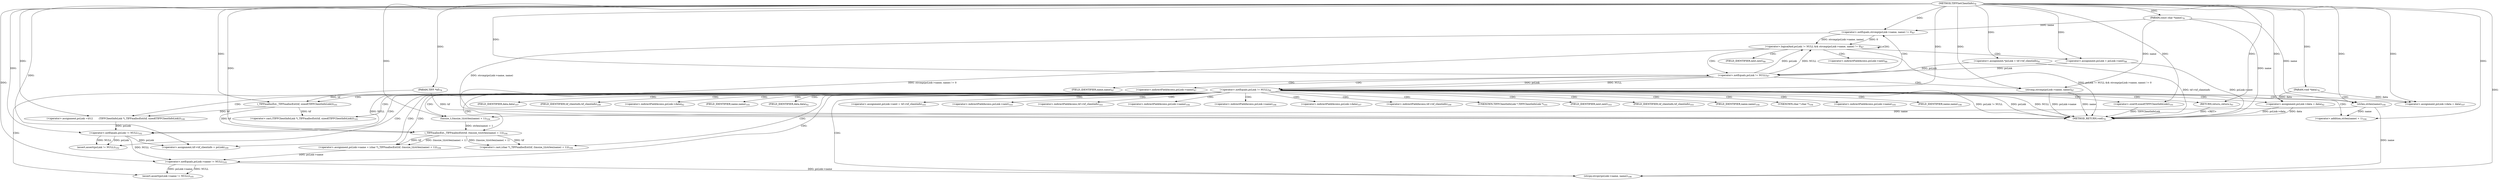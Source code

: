 digraph "TIFFSetClientInfo" {  
"11866" [label = <(METHOD,TIFFSetClientInfo)<SUB>78</SUB>> ]
"11958" [label = <(METHOD_RETURN,void)<SUB>78</SUB>> ]
"11867" [label = <(PARAM,TIFF *tif)<SUB>78</SUB>> ]
"11868" [label = <(PARAM,void *data)<SUB>78</SUB>> ]
"11869" [label = <(PARAM,const char *name)<SUB>78</SUB>> ]
"11872" [label = <(&lt;operator&gt;.assignment,*psLink = tif-&gt;tif_clientinfo)<SUB>81</SUB>> ]
"11905" [label = <(&lt;operator&gt;.assignment,psLink =\012        (TIFFClientInfoLink *)_TIFFmallocExt(tif, sizeof(TIFFClientInfoLink)))<SUB>100</SUB>> ]
"11913" [label = <(assert,assert(psLink != NULL))<SUB>102</SUB>> ]
"11917" [label = <(&lt;operator&gt;.assignment,psLink-&gt;next = tif-&gt;tif_clientinfo)<SUB>103</SUB>> ]
"11924" [label = <(&lt;operator&gt;.assignment,psLink-&gt;name = (char *)_TIFFmallocExt(tif, (tmsize_t)(strlen(name) + 1)))<SUB>104</SUB>> ]
"11937" [label = <(assert,assert(psLink-&gt;name != NULL))<SUB>105</SUB>> ]
"11943" [label = <(strcpy,strcpy(psLink-&gt;name, name))<SUB>106</SUB>> ]
"11948" [label = <(&lt;operator&gt;.assignment,psLink-&gt;data = data)<SUB>107</SUB>> ]
"11953" [label = <(&lt;operator&gt;.assignment,tif-&gt;tif_clientinfo = psLink)<SUB>109</SUB>> ]
"11878" [label = <(&lt;operator&gt;.logicalAnd,psLink != NULL &amp;&amp; strcmp(psLink-&gt;name, name) != 0)<SUB>87</SUB>> ]
"11889" [label = <(&lt;operator&gt;.assignment,psLink = psLink-&gt;next)<SUB>88</SUB>> ]
"11895" [label = <(&lt;operator&gt;.notEquals,psLink != NULL)<SUB>90</SUB>> ]
"11899" [label = <(&lt;operator&gt;.assignment,psLink-&gt;data = data)<SUB>92</SUB>> ]
"11904" [label = <(RETURN,return;,return;)<SUB>93</SUB>> ]
"11907" [label = <(&lt;operator&gt;.cast,(TIFFClientInfoLink *)_TIFFmallocExt(tif, sizeof(TIFFClientInfoLink)))<SUB>101</SUB>> ]
"11914" [label = <(&lt;operator&gt;.notEquals,psLink != NULL)<SUB>102</SUB>> ]
"11928" [label = <(&lt;operator&gt;.cast,(char *)_TIFFmallocExt(tif, (tmsize_t)(strlen(name) + 1)))<SUB>104</SUB>> ]
"11938" [label = <(&lt;operator&gt;.notEquals,psLink-&gt;name != NULL)<SUB>105</SUB>> ]
"11879" [label = <(&lt;operator&gt;.notEquals,psLink != NULL)<SUB>87</SUB>> ]
"11882" [label = <(&lt;operator&gt;.notEquals,strcmp(psLink-&gt;name, name) != 0)<SUB>87</SUB>> ]
"11909" [label = <(_TIFFmallocExt,_TIFFmallocExt(tif, sizeof(TIFFClientInfoLink)))<SUB>101</SUB>> ]
"11930" [label = <(_TIFFmallocExt,_TIFFmallocExt(tif, (tmsize_t)(strlen(name) + 1)))<SUB>104</SUB>> ]
"11883" [label = <(strcmp,strcmp(psLink-&gt;name, name))<SUB>87</SUB>> ]
"11911" [label = <(&lt;operator&gt;.sizeOf,sizeof(TIFFClientInfoLink))<SUB>101</SUB>> ]
"11932" [label = <(tmsize_t,(tmsize_t)(strlen(name) + 1))<SUB>104</SUB>> ]
"11933" [label = <(&lt;operator&gt;.addition,strlen(name) + 1)<SUB>104</SUB>> ]
"11934" [label = <(strlen,strlen(name))<SUB>104</SUB>> ]
"11918" [label = <(&lt;operator&gt;.indirectFieldAccess,psLink-&gt;next)<SUB>103</SUB>> ]
"11921" [label = <(&lt;operator&gt;.indirectFieldAccess,tif-&gt;tif_clientinfo)<SUB>103</SUB>> ]
"11925" [label = <(&lt;operator&gt;.indirectFieldAccess,psLink-&gt;name)<SUB>104</SUB>> ]
"11944" [label = <(&lt;operator&gt;.indirectFieldAccess,psLink-&gt;name)<SUB>106</SUB>> ]
"11949" [label = <(&lt;operator&gt;.indirectFieldAccess,psLink-&gt;data)<SUB>107</SUB>> ]
"11954" [label = <(&lt;operator&gt;.indirectFieldAccess,tif-&gt;tif_clientinfo)<SUB>109</SUB>> ]
"11891" [label = <(&lt;operator&gt;.indirectFieldAccess,psLink-&gt;next)<SUB>88</SUB>> ]
"11908" [label = <(UNKNOWN,TIFFClientInfoLink *,TIFFClientInfoLink *)<SUB>101</SUB>> ]
"11920" [label = <(FIELD_IDENTIFIER,next,next)<SUB>103</SUB>> ]
"11923" [label = <(FIELD_IDENTIFIER,tif_clientinfo,tif_clientinfo)<SUB>103</SUB>> ]
"11927" [label = <(FIELD_IDENTIFIER,name,name)<SUB>104</SUB>> ]
"11929" [label = <(UNKNOWN,char *,char *)<SUB>104</SUB>> ]
"11939" [label = <(&lt;operator&gt;.indirectFieldAccess,psLink-&gt;name)<SUB>105</SUB>> ]
"11946" [label = <(FIELD_IDENTIFIER,name,name)<SUB>106</SUB>> ]
"11951" [label = <(FIELD_IDENTIFIER,data,data)<SUB>107</SUB>> ]
"11956" [label = <(FIELD_IDENTIFIER,tif_clientinfo,tif_clientinfo)<SUB>109</SUB>> ]
"11893" [label = <(FIELD_IDENTIFIER,next,next)<SUB>88</SUB>> ]
"11900" [label = <(&lt;operator&gt;.indirectFieldAccess,psLink-&gt;data)<SUB>92</SUB>> ]
"11941" [label = <(FIELD_IDENTIFIER,name,name)<SUB>105</SUB>> ]
"11884" [label = <(&lt;operator&gt;.indirectFieldAccess,psLink-&gt;name)<SUB>87</SUB>> ]
"11902" [label = <(FIELD_IDENTIFIER,data,data)<SUB>92</SUB>> ]
"11886" [label = <(FIELD_IDENTIFIER,name,name)<SUB>87</SUB>> ]
  "11904" -> "11958"  [ label = "DDG: &lt;RET&gt;"] 
  "11867" -> "11958"  [ label = "DDG: tif"] 
  "11869" -> "11958"  [ label = "DDG: name"] 
  "11872" -> "11958"  [ label = "DDG: tif-&gt;tif_clientinfo"] 
  "11883" -> "11958"  [ label = "DDG: psLink-&gt;name"] 
  "11883" -> "11958"  [ label = "DDG: name"] 
  "11882" -> "11958"  [ label = "DDG: strcmp(psLink-&gt;name, name)"] 
  "11878" -> "11958"  [ label = "DDG: strcmp(psLink-&gt;name, name) != 0"] 
  "11878" -> "11958"  [ label = "DDG: psLink != NULL &amp;&amp; strcmp(psLink-&gt;name, name) != 0"] 
  "11895" -> "11958"  [ label = "DDG: psLink"] 
  "11895" -> "11958"  [ label = "DDG: NULL"] 
  "11895" -> "11958"  [ label = "DDG: psLink != NULL"] 
  "11899" -> "11958"  [ label = "DDG: psLink-&gt;data"] 
  "11899" -> "11958"  [ label = "DDG: data"] 
  "11889" -> "11958"  [ label = "DDG: psLink-&gt;next"] 
  "11911" -> "11958"  [ label = "DDG: TIFFClientInfoLink"] 
  "11866" -> "11867"  [ label = "DDG: "] 
  "11866" -> "11868"  [ label = "DDG: "] 
  "11866" -> "11869"  [ label = "DDG: "] 
  "11909" -> "11905"  [ label = "DDG: tif"] 
  "11930" -> "11924"  [ label = "DDG: tif"] 
  "11930" -> "11924"  [ label = "DDG: (tmsize_t)(strlen(name) + 1)"] 
  "11868" -> "11948"  [ label = "DDG: data"] 
  "11866" -> "11948"  [ label = "DDG: "] 
  "11914" -> "11953"  [ label = "DDG: psLink"] 
  "11866" -> "11953"  [ label = "DDG: "] 
  "11866" -> "11872"  [ label = "DDG: "] 
  "11866" -> "11905"  [ label = "DDG: "] 
  "11914" -> "11913"  [ label = "DDG: psLink"] 
  "11914" -> "11913"  [ label = "DDG: NULL"] 
  "11938" -> "11937"  [ label = "DDG: psLink-&gt;name"] 
  "11938" -> "11937"  [ label = "DDG: NULL"] 
  "11938" -> "11943"  [ label = "DDG: psLink-&gt;name"] 
  "11934" -> "11943"  [ label = "DDG: name"] 
  "11866" -> "11943"  [ label = "DDG: "] 
  "11879" -> "11878"  [ label = "DDG: psLink"] 
  "11879" -> "11878"  [ label = "DDG: NULL"] 
  "11882" -> "11878"  [ label = "DDG: strcmp(psLink-&gt;name, name)"] 
  "11882" -> "11878"  [ label = "DDG: 0"] 
  "11866" -> "11889"  [ label = "DDG: "] 
  "11879" -> "11895"  [ label = "DDG: psLink"] 
  "11866" -> "11895"  [ label = "DDG: "] 
  "11879" -> "11895"  [ label = "DDG: NULL"] 
  "11868" -> "11899"  [ label = "DDG: data"] 
  "11866" -> "11899"  [ label = "DDG: "] 
  "11866" -> "11904"  [ label = "DDG: "] 
  "11909" -> "11907"  [ label = "DDG: tif"] 
  "11905" -> "11914"  [ label = "DDG: psLink"] 
  "11866" -> "11914"  [ label = "DDG: "] 
  "11895" -> "11914"  [ label = "DDG: NULL"] 
  "11930" -> "11928"  [ label = "DDG: tif"] 
  "11930" -> "11928"  [ label = "DDG: (tmsize_t)(strlen(name) + 1)"] 
  "11924" -> "11938"  [ label = "DDG: psLink-&gt;name"] 
  "11914" -> "11938"  [ label = "DDG: NULL"] 
  "11866" -> "11938"  [ label = "DDG: "] 
  "11872" -> "11879"  [ label = "DDG: psLink"] 
  "11889" -> "11879"  [ label = "DDG: psLink"] 
  "11866" -> "11879"  [ label = "DDG: "] 
  "11869" -> "11882"  [ label = "DDG: name"] 
  "11866" -> "11882"  [ label = "DDG: "] 
  "11867" -> "11909"  [ label = "DDG: tif"] 
  "11866" -> "11909"  [ label = "DDG: "] 
  "11909" -> "11930"  [ label = "DDG: tif"] 
  "11866" -> "11930"  [ label = "DDG: "] 
  "11932" -> "11930"  [ label = "DDG: strlen(name) + 1"] 
  "11869" -> "11883"  [ label = "DDG: name"] 
  "11866" -> "11883"  [ label = "DDG: "] 
  "11866" -> "11911"  [ label = "DDG: "] 
  "11934" -> "11932"  [ label = "DDG: name"] 
  "11866" -> "11932"  [ label = "DDG: "] 
  "11934" -> "11933"  [ label = "DDG: name"] 
  "11866" -> "11933"  [ label = "DDG: "] 
  "11869" -> "11934"  [ label = "DDG: name"] 
  "11866" -> "11934"  [ label = "DDG: "] 
  "11878" -> "11879"  [ label = "CDG: "] 
  "11878" -> "11893"  [ label = "CDG: "] 
  "11878" -> "11889"  [ label = "CDG: "] 
  "11878" -> "11878"  [ label = "CDG: "] 
  "11878" -> "11891"  [ label = "CDG: "] 
  "11895" -> "11911"  [ label = "CDG: "] 
  "11895" -> "11930"  [ label = "CDG: "] 
  "11895" -> "11932"  [ label = "CDG: "] 
  "11895" -> "11905"  [ label = "CDG: "] 
  "11895" -> "11917"  [ label = "CDG: "] 
  "11895" -> "11956"  [ label = "CDG: "] 
  "11895" -> "11909"  [ label = "CDG: "] 
  "11895" -> "11927"  [ label = "CDG: "] 
  "11895" -> "11949"  [ label = "CDG: "] 
  "11895" -> "11900"  [ label = "CDG: "] 
  "11895" -> "11948"  [ label = "CDG: "] 
  "11895" -> "11902"  [ label = "CDG: "] 
  "11895" -> "11920"  [ label = "CDG: "] 
  "11895" -> "11928"  [ label = "CDG: "] 
  "11895" -> "11944"  [ label = "CDG: "] 
  "11895" -> "11923"  [ label = "CDG: "] 
  "11895" -> "11921"  [ label = "CDG: "] 
  "11895" -> "11918"  [ label = "CDG: "] 
  "11895" -> "11904"  [ label = "CDG: "] 
  "11895" -> "11934"  [ label = "CDG: "] 
  "11895" -> "11951"  [ label = "CDG: "] 
  "11895" -> "11953"  [ label = "CDG: "] 
  "11895" -> "11925"  [ label = "CDG: "] 
  "11895" -> "11924"  [ label = "CDG: "] 
  "11895" -> "11943"  [ label = "CDG: "] 
  "11895" -> "11939"  [ label = "CDG: "] 
  "11895" -> "11941"  [ label = "CDG: "] 
  "11895" -> "11913"  [ label = "CDG: "] 
  "11895" -> "11908"  [ label = "CDG: "] 
  "11895" -> "11937"  [ label = "CDG: "] 
  "11895" -> "11907"  [ label = "CDG: "] 
  "11895" -> "11914"  [ label = "CDG: "] 
  "11895" -> "11933"  [ label = "CDG: "] 
  "11895" -> "11954"  [ label = "CDG: "] 
  "11895" -> "11938"  [ label = "CDG: "] 
  "11895" -> "11946"  [ label = "CDG: "] 
  "11895" -> "11929"  [ label = "CDG: "] 
  "11895" -> "11899"  [ label = "CDG: "] 
  "11879" -> "11884"  [ label = "CDG: "] 
  "11879" -> "11883"  [ label = "CDG: "] 
  "11879" -> "11886"  [ label = "CDG: "] 
  "11879" -> "11882"  [ label = "CDG: "] 
}
